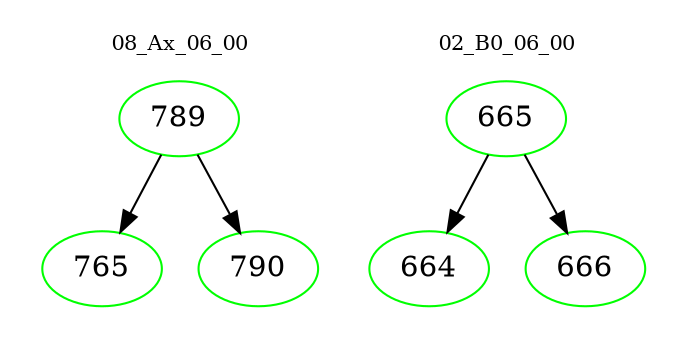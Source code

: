 digraph{
subgraph cluster_0 {
color = white
label = "08_Ax_06_00";
fontsize=10;
T0_789 [label="789", color="green"]
T0_789 -> T0_765 [color="black"]
T0_765 [label="765", color="green"]
T0_789 -> T0_790 [color="black"]
T0_790 [label="790", color="green"]
}
subgraph cluster_1 {
color = white
label = "02_B0_06_00";
fontsize=10;
T1_665 [label="665", color="green"]
T1_665 -> T1_664 [color="black"]
T1_664 [label="664", color="green"]
T1_665 -> T1_666 [color="black"]
T1_666 [label="666", color="green"]
}
}
